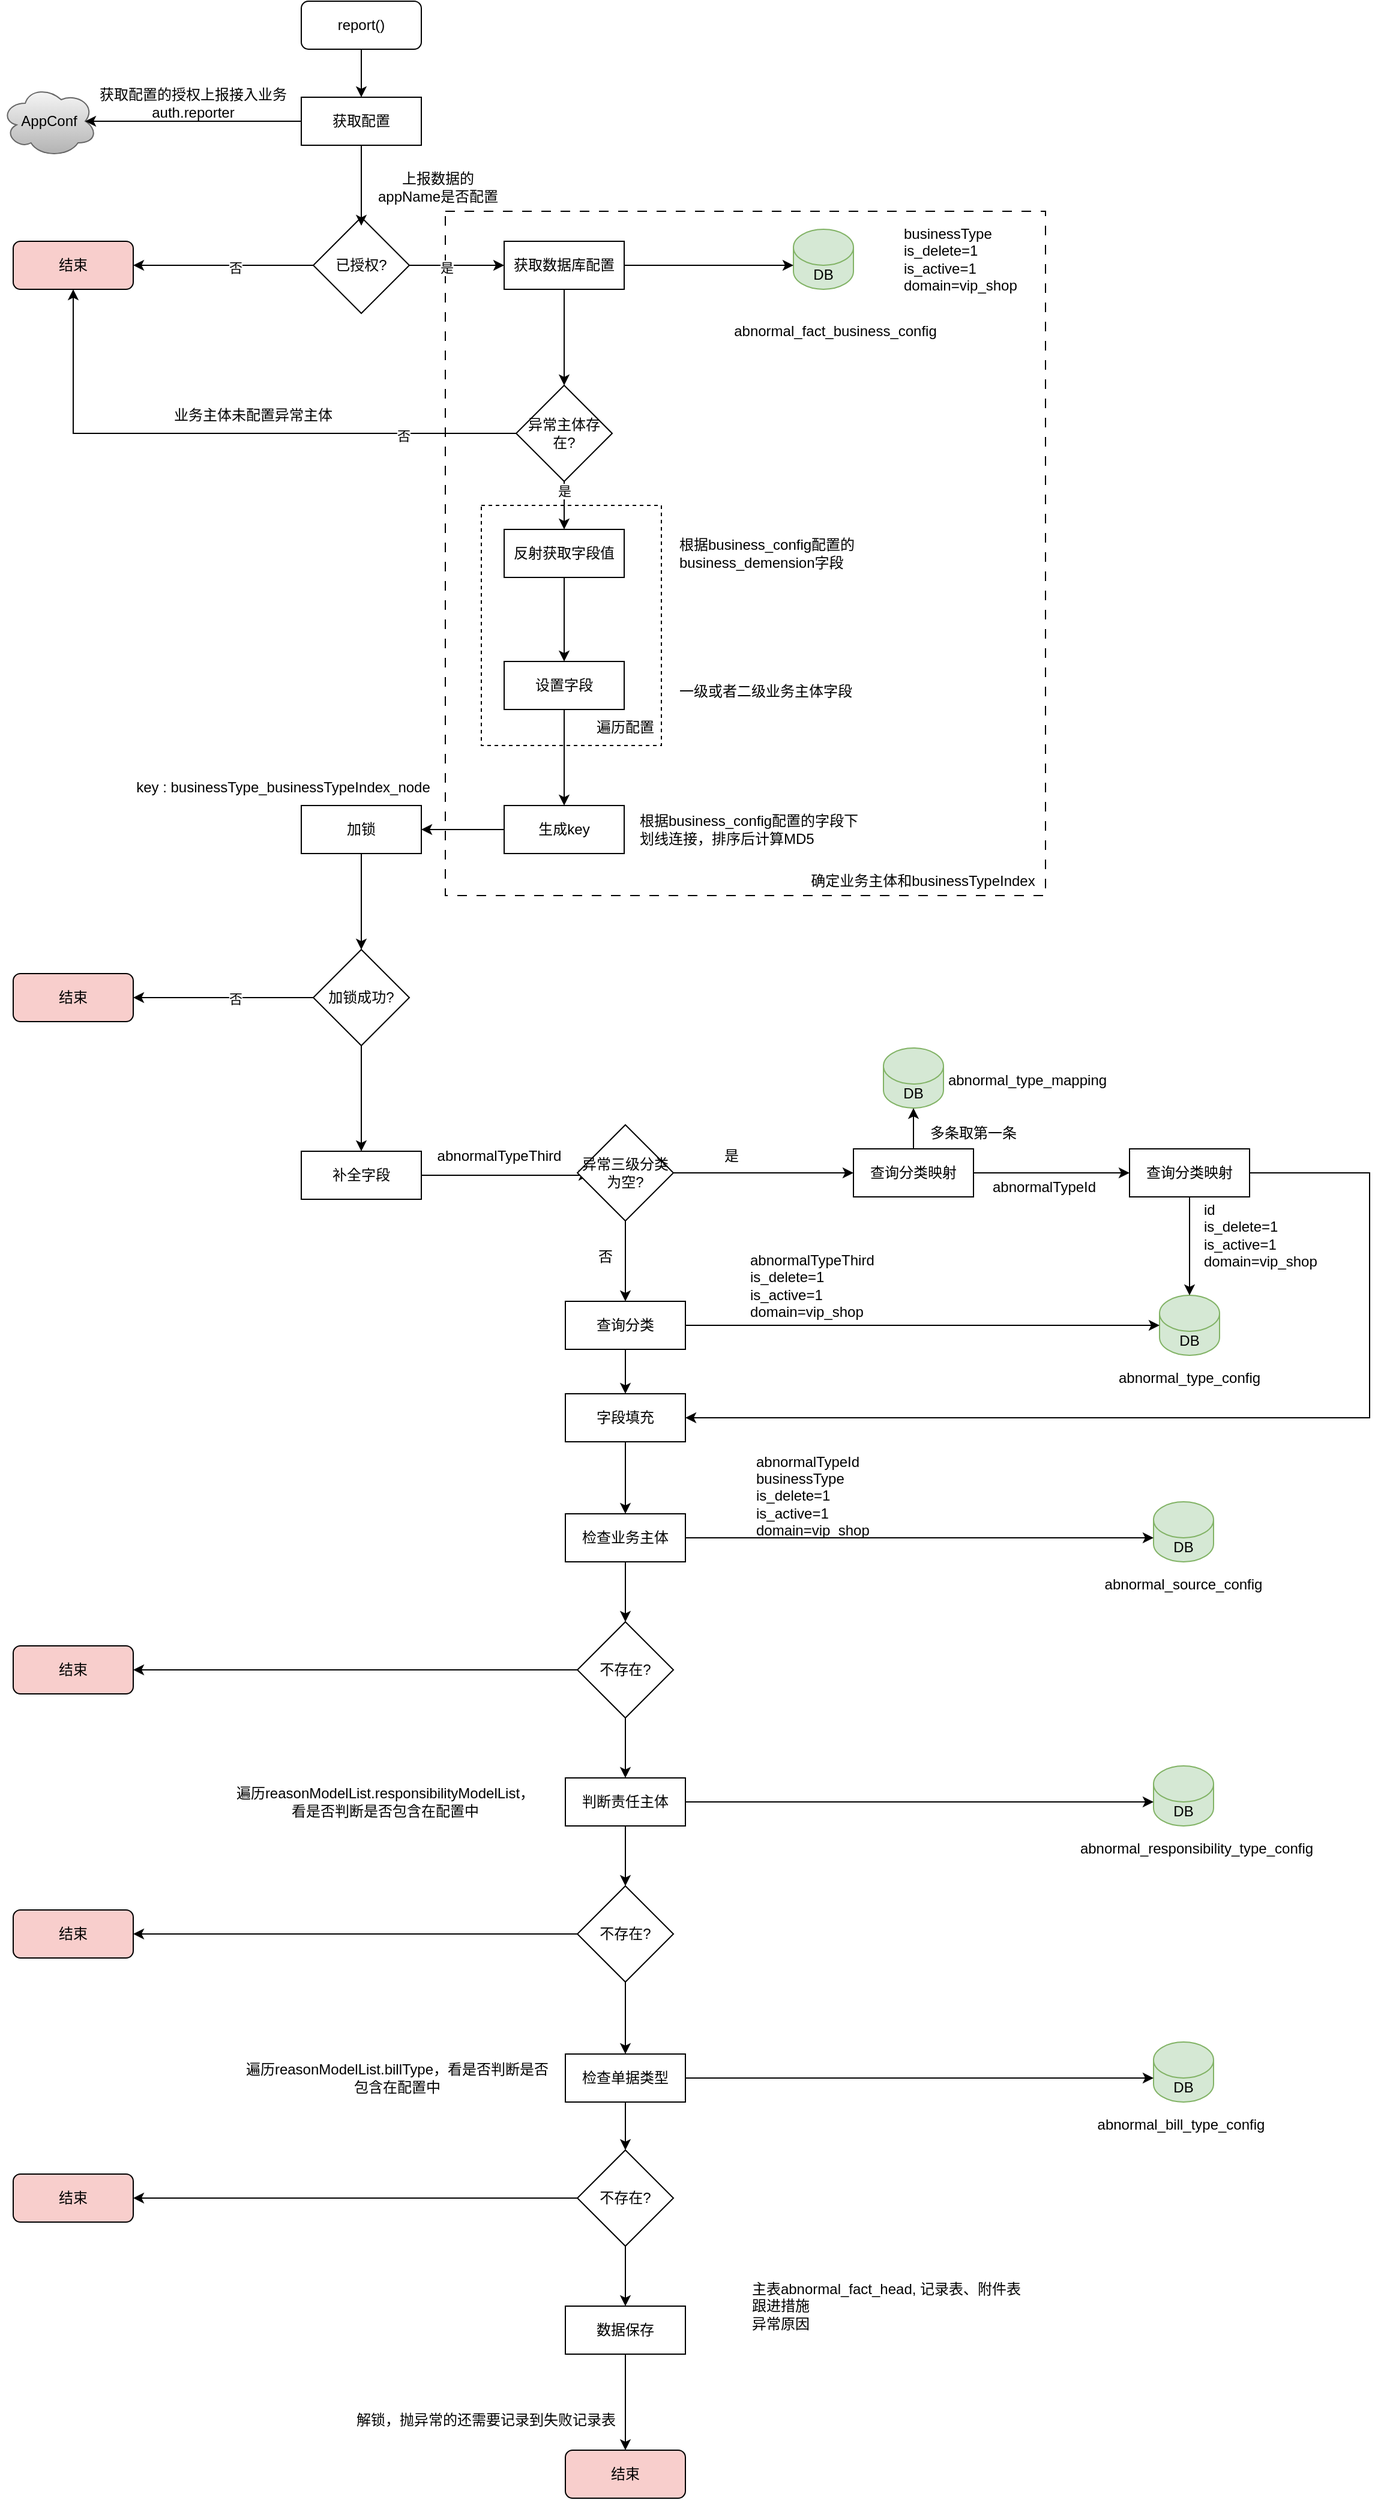 <mxfile version="21.8.2" type="github">
  <diagram name="异常事实上报" id="B6gmEchGRJMIhfXZSLcU">
    <mxGraphModel dx="1687" dy="899" grid="1" gridSize="10" guides="1" tooltips="1" connect="1" arrows="1" fold="1" page="1" pageScale="1" pageWidth="827" pageHeight="1169" math="0" shadow="0">
      <root>
        <mxCell id="0" />
        <mxCell id="1" parent="0" />
        <mxCell id="ErvDAmxz8G0fmMARgM-w-44" value="" style="rounded=0;whiteSpace=wrap;html=1;dashed=1;dashPattern=8 8;fillColor=none;" vertex="1" parent="1">
          <mxGeometry x="420" y="265" width="500" height="570" as="geometry" />
        </mxCell>
        <mxCell id="ErvDAmxz8G0fmMARgM-w-42" value="" style="rounded=0;whiteSpace=wrap;html=1;fillColor=none;dashed=1;" vertex="1" parent="1">
          <mxGeometry x="450" y="510" width="150" height="200" as="geometry" />
        </mxCell>
        <mxCell id="ErvDAmxz8G0fmMARgM-w-1" value="AppConf" style="ellipse;shape=cloud;whiteSpace=wrap;html=1;fillColor=#f5f5f5;gradientColor=#b3b3b3;strokeColor=#666666;" vertex="1" parent="1">
          <mxGeometry x="50" y="160" width="80" height="60" as="geometry" />
        </mxCell>
        <mxCell id="ErvDAmxz8G0fmMARgM-w-6" style="edgeStyle=orthogonalEdgeStyle;rounded=0;orthogonalLoop=1;jettySize=auto;html=1;" edge="1" parent="1" source="ErvDAmxz8G0fmMARgM-w-2" target="ErvDAmxz8G0fmMARgM-w-3">
          <mxGeometry relative="1" as="geometry" />
        </mxCell>
        <mxCell id="ErvDAmxz8G0fmMARgM-w-2" value="report()" style="rounded=1;whiteSpace=wrap;html=1;" vertex="1" parent="1">
          <mxGeometry x="300" y="90" width="100" height="40" as="geometry" />
        </mxCell>
        <mxCell id="ErvDAmxz8G0fmMARgM-w-3" value="获取配置" style="rounded=0;whiteSpace=wrap;html=1;" vertex="1" parent="1">
          <mxGeometry x="300" y="170" width="100" height="40" as="geometry" />
        </mxCell>
        <mxCell id="ErvDAmxz8G0fmMARgM-w-4" style="edgeStyle=orthogonalEdgeStyle;rounded=0;orthogonalLoop=1;jettySize=auto;html=1;entryX=0.875;entryY=0.5;entryDx=0;entryDy=0;entryPerimeter=0;" edge="1" parent="1" source="ErvDAmxz8G0fmMARgM-w-3" target="ErvDAmxz8G0fmMARgM-w-1">
          <mxGeometry relative="1" as="geometry" />
        </mxCell>
        <mxCell id="ErvDAmxz8G0fmMARgM-w-5" value="获取配置的授权上报接入业务&lt;br&gt;auth.reporter" style="text;html=1;strokeColor=none;fillColor=none;align=center;verticalAlign=middle;whiteSpace=wrap;rounded=0;" vertex="1" parent="1">
          <mxGeometry x="130" y="160" width="160" height="30" as="geometry" />
        </mxCell>
        <mxCell id="ErvDAmxz8G0fmMARgM-w-11" style="edgeStyle=orthogonalEdgeStyle;rounded=0;orthogonalLoop=1;jettySize=auto;html=1;entryX=1;entryY=0.5;entryDx=0;entryDy=0;" edge="1" parent="1" source="ErvDAmxz8G0fmMARgM-w-7" target="ErvDAmxz8G0fmMARgM-w-10">
          <mxGeometry relative="1" as="geometry" />
        </mxCell>
        <mxCell id="ErvDAmxz8G0fmMARgM-w-12" value="否" style="edgeLabel;html=1;align=center;verticalAlign=middle;resizable=0;points=[];" vertex="1" connectable="0" parent="ErvDAmxz8G0fmMARgM-w-11">
          <mxGeometry x="-0.133" y="2" relative="1" as="geometry">
            <mxPoint as="offset" />
          </mxGeometry>
        </mxCell>
        <mxCell id="ErvDAmxz8G0fmMARgM-w-39" style="edgeStyle=orthogonalEdgeStyle;rounded=0;orthogonalLoop=1;jettySize=auto;html=1;" edge="1" parent="1" source="ErvDAmxz8G0fmMARgM-w-7" target="ErvDAmxz8G0fmMARgM-w-13">
          <mxGeometry relative="1" as="geometry" />
        </mxCell>
        <mxCell id="ErvDAmxz8G0fmMARgM-w-40" value="是" style="edgeLabel;html=1;align=center;verticalAlign=middle;resizable=0;points=[];" vertex="1" connectable="0" parent="ErvDAmxz8G0fmMARgM-w-39">
          <mxGeometry x="-0.215" y="-2" relative="1" as="geometry">
            <mxPoint as="offset" />
          </mxGeometry>
        </mxCell>
        <mxCell id="ErvDAmxz8G0fmMARgM-w-7" value="已授权?" style="rhombus;whiteSpace=wrap;html=1;" vertex="1" parent="1">
          <mxGeometry x="310" y="270" width="80" height="80" as="geometry" />
        </mxCell>
        <mxCell id="ErvDAmxz8G0fmMARgM-w-8" style="edgeStyle=orthogonalEdgeStyle;rounded=0;orthogonalLoop=1;jettySize=auto;html=1;entryX=0.5;entryY=0.088;entryDx=0;entryDy=0;entryPerimeter=0;" edge="1" parent="1" source="ErvDAmxz8G0fmMARgM-w-3" target="ErvDAmxz8G0fmMARgM-w-7">
          <mxGeometry relative="1" as="geometry" />
        </mxCell>
        <mxCell id="ErvDAmxz8G0fmMARgM-w-9" value="上报数据的appName是否配置" style="text;html=1;strokeColor=none;fillColor=none;align=center;verticalAlign=middle;whiteSpace=wrap;rounded=0;" vertex="1" parent="1">
          <mxGeometry x="359" y="230" width="110" height="30" as="geometry" />
        </mxCell>
        <mxCell id="ErvDAmxz8G0fmMARgM-w-10" value="结束" style="rounded=1;whiteSpace=wrap;html=1;fillColor=#f8cecc;strokeColor=#000000;" vertex="1" parent="1">
          <mxGeometry x="60" y="290" width="100" height="40" as="geometry" />
        </mxCell>
        <mxCell id="ErvDAmxz8G0fmMARgM-w-21" style="edgeStyle=orthogonalEdgeStyle;rounded=0;orthogonalLoop=1;jettySize=auto;html=1;entryX=0.5;entryY=0;entryDx=0;entryDy=0;exitX=0.5;exitY=1;exitDx=0;exitDy=0;" edge="1" parent="1" source="ErvDAmxz8G0fmMARgM-w-13" target="ErvDAmxz8G0fmMARgM-w-20">
          <mxGeometry relative="1" as="geometry" />
        </mxCell>
        <mxCell id="ErvDAmxz8G0fmMARgM-w-13" value="获取数据库配置" style="rounded=0;whiteSpace=wrap;html=1;" vertex="1" parent="1">
          <mxGeometry x="469" y="290" width="100" height="40" as="geometry" />
        </mxCell>
        <mxCell id="ErvDAmxz8G0fmMARgM-w-16" value="DB" style="shape=cylinder3;whiteSpace=wrap;html=1;boundedLbl=1;backgroundOutline=1;size=15;fillColor=#d5e8d4;strokeColor=#82b366;" vertex="1" parent="1">
          <mxGeometry x="710" y="280" width="50" height="50" as="geometry" />
        </mxCell>
        <mxCell id="ErvDAmxz8G0fmMARgM-w-17" style="edgeStyle=orthogonalEdgeStyle;rounded=0;orthogonalLoop=1;jettySize=auto;html=1;entryX=0;entryY=0;entryDx=0;entryDy=30;entryPerimeter=0;" edge="1" parent="1" source="ErvDAmxz8G0fmMARgM-w-13" target="ErvDAmxz8G0fmMARgM-w-16">
          <mxGeometry relative="1" as="geometry" />
        </mxCell>
        <mxCell id="ErvDAmxz8G0fmMARgM-w-19" value="businessType&lt;br&gt;is_delete=1&lt;br&gt;is_active=1&lt;br&gt;domain=vip_shop" style="text;html=1;strokeColor=none;fillColor=none;align=left;verticalAlign=middle;whiteSpace=wrap;rounded=0;" vertex="1" parent="1">
          <mxGeometry x="800" y="275" width="96" height="60" as="geometry" />
        </mxCell>
        <mxCell id="ErvDAmxz8G0fmMARgM-w-23" style="edgeStyle=orthogonalEdgeStyle;rounded=0;orthogonalLoop=1;jettySize=auto;html=1;entryX=0.5;entryY=1;entryDx=0;entryDy=0;" edge="1" parent="1" source="ErvDAmxz8G0fmMARgM-w-20" target="ErvDAmxz8G0fmMARgM-w-10">
          <mxGeometry relative="1" as="geometry">
            <mxPoint x="160" y="450" as="targetPoint" />
          </mxGeometry>
        </mxCell>
        <mxCell id="ErvDAmxz8G0fmMARgM-w-54" value="否" style="edgeLabel;html=1;align=center;verticalAlign=middle;resizable=0;points=[];" vertex="1" connectable="0" parent="ErvDAmxz8G0fmMARgM-w-23">
          <mxGeometry x="-0.616" y="2" relative="1" as="geometry">
            <mxPoint as="offset" />
          </mxGeometry>
        </mxCell>
        <mxCell id="ErvDAmxz8G0fmMARgM-w-27" style="edgeStyle=orthogonalEdgeStyle;rounded=0;orthogonalLoop=1;jettySize=auto;html=1;entryX=0.5;entryY=0;entryDx=0;entryDy=0;exitX=0.5;exitY=1;exitDx=0;exitDy=0;" edge="1" parent="1" source="ErvDAmxz8G0fmMARgM-w-20" target="ErvDAmxz8G0fmMARgM-w-26">
          <mxGeometry relative="1" as="geometry" />
        </mxCell>
        <mxCell id="ErvDAmxz8G0fmMARgM-w-53" value="是" style="edgeLabel;html=1;align=center;verticalAlign=middle;resizable=0;points=[];" vertex="1" connectable="0" parent="ErvDAmxz8G0fmMARgM-w-27">
          <mxGeometry x="-0.6" relative="1" as="geometry">
            <mxPoint as="offset" />
          </mxGeometry>
        </mxCell>
        <mxCell id="ErvDAmxz8G0fmMARgM-w-20" value="异常主体存在?" style="rhombus;whiteSpace=wrap;html=1;" vertex="1" parent="1">
          <mxGeometry x="479" y="410" width="80" height="80" as="geometry" />
        </mxCell>
        <mxCell id="ErvDAmxz8G0fmMARgM-w-24" value="业务主体未配置异常主体" style="text;html=1;strokeColor=none;fillColor=none;align=center;verticalAlign=middle;whiteSpace=wrap;rounded=0;" vertex="1" parent="1">
          <mxGeometry x="190" y="420" width="140" height="30" as="geometry" />
        </mxCell>
        <mxCell id="ErvDAmxz8G0fmMARgM-w-25" value="abnormal_type_config" style="text;html=1;strokeColor=none;fillColor=none;align=center;verticalAlign=middle;whiteSpace=wrap;rounded=0;" vertex="1" parent="1">
          <mxGeometry x="980" y="1228" width="120" height="18" as="geometry" />
        </mxCell>
        <mxCell id="ErvDAmxz8G0fmMARgM-w-29" style="edgeStyle=orthogonalEdgeStyle;rounded=0;orthogonalLoop=1;jettySize=auto;html=1;entryX=0.5;entryY=0;entryDx=0;entryDy=0;exitX=0.5;exitY=1;exitDx=0;exitDy=0;" edge="1" parent="1" source="ErvDAmxz8G0fmMARgM-w-26" target="ErvDAmxz8G0fmMARgM-w-28">
          <mxGeometry relative="1" as="geometry" />
        </mxCell>
        <mxCell id="ErvDAmxz8G0fmMARgM-w-26" value="反射获取字段值" style="rounded=0;whiteSpace=wrap;html=1;" vertex="1" parent="1">
          <mxGeometry x="469" y="530" width="100" height="40" as="geometry" />
        </mxCell>
        <mxCell id="ErvDAmxz8G0fmMARgM-w-34" style="edgeStyle=orthogonalEdgeStyle;rounded=0;orthogonalLoop=1;jettySize=auto;html=1;" edge="1" parent="1" source="ErvDAmxz8G0fmMARgM-w-28" target="ErvDAmxz8G0fmMARgM-w-33">
          <mxGeometry relative="1" as="geometry" />
        </mxCell>
        <mxCell id="ErvDAmxz8G0fmMARgM-w-28" value="设置字段" style="rounded=0;whiteSpace=wrap;html=1;" vertex="1" parent="1">
          <mxGeometry x="469" y="640" width="100" height="40" as="geometry" />
        </mxCell>
        <mxCell id="ErvDAmxz8G0fmMARgM-w-31" value="根据business_config配置的&lt;br&gt;business_demension字段" style="text;html=1;strokeColor=none;fillColor=none;align=left;verticalAlign=middle;whiteSpace=wrap;rounded=0;" vertex="1" parent="1">
          <mxGeometry x="613" y="535" width="160" height="30" as="geometry" />
        </mxCell>
        <mxCell id="ErvDAmxz8G0fmMARgM-w-47" style="edgeStyle=orthogonalEdgeStyle;rounded=0;orthogonalLoop=1;jettySize=auto;html=1;" edge="1" parent="1" source="ErvDAmxz8G0fmMARgM-w-33" target="ErvDAmxz8G0fmMARgM-w-46">
          <mxGeometry relative="1" as="geometry" />
        </mxCell>
        <mxCell id="ErvDAmxz8G0fmMARgM-w-33" value="生成key" style="rounded=0;whiteSpace=wrap;html=1;" vertex="1" parent="1">
          <mxGeometry x="469" y="760" width="100" height="40" as="geometry" />
        </mxCell>
        <mxCell id="ErvDAmxz8G0fmMARgM-w-35" value="根据business_config配置的字段下划线连接，排序后计算MD5" style="text;html=1;strokeColor=none;fillColor=none;align=left;verticalAlign=middle;whiteSpace=wrap;rounded=0;" vertex="1" parent="1">
          <mxGeometry x="580" y="765" width="196" height="30" as="geometry" />
        </mxCell>
        <mxCell id="ErvDAmxz8G0fmMARgM-w-36" value="一级或者二级业务主体字段" style="text;html=1;strokeColor=none;fillColor=none;align=left;verticalAlign=middle;whiteSpace=wrap;rounded=0;" vertex="1" parent="1">
          <mxGeometry x="613" y="650" width="146" height="30" as="geometry" />
        </mxCell>
        <mxCell id="ErvDAmxz8G0fmMARgM-w-43" value="遍历配置" style="text;html=1;strokeColor=none;fillColor=none;align=center;verticalAlign=middle;whiteSpace=wrap;rounded=0;" vertex="1" parent="1">
          <mxGeometry x="540" y="680" width="60" height="30" as="geometry" />
        </mxCell>
        <mxCell id="ErvDAmxz8G0fmMARgM-w-50" style="edgeStyle=orthogonalEdgeStyle;rounded=0;orthogonalLoop=1;jettySize=auto;html=1;entryX=0.5;entryY=0;entryDx=0;entryDy=0;" edge="1" parent="1" source="ErvDAmxz8G0fmMARgM-w-46" target="ErvDAmxz8G0fmMARgM-w-49">
          <mxGeometry relative="1" as="geometry" />
        </mxCell>
        <mxCell id="ErvDAmxz8G0fmMARgM-w-46" value="加锁" style="rounded=0;whiteSpace=wrap;html=1;" vertex="1" parent="1">
          <mxGeometry x="300" y="760" width="100" height="40" as="geometry" />
        </mxCell>
        <mxCell id="ErvDAmxz8G0fmMARgM-w-48" value="key : businessType_businessTypeIndex_node" style="text;html=1;strokeColor=none;fillColor=none;align=center;verticalAlign=middle;whiteSpace=wrap;rounded=0;" vertex="1" parent="1">
          <mxGeometry x="160" y="730" width="250" height="30" as="geometry" />
        </mxCell>
        <mxCell id="ErvDAmxz8G0fmMARgM-w-52" style="edgeStyle=orthogonalEdgeStyle;rounded=0;orthogonalLoop=1;jettySize=auto;html=1;" edge="1" parent="1" source="ErvDAmxz8G0fmMARgM-w-49" target="ErvDAmxz8G0fmMARgM-w-51">
          <mxGeometry relative="1" as="geometry" />
        </mxCell>
        <mxCell id="ErvDAmxz8G0fmMARgM-w-55" value="否" style="edgeLabel;html=1;align=center;verticalAlign=middle;resizable=0;points=[];" vertex="1" connectable="0" parent="ErvDAmxz8G0fmMARgM-w-52">
          <mxGeometry x="-0.133" y="1" relative="1" as="geometry">
            <mxPoint as="offset" />
          </mxGeometry>
        </mxCell>
        <mxCell id="ErvDAmxz8G0fmMARgM-w-57" style="edgeStyle=orthogonalEdgeStyle;rounded=0;orthogonalLoop=1;jettySize=auto;html=1;entryX=0.5;entryY=0;entryDx=0;entryDy=0;" edge="1" parent="1" source="ErvDAmxz8G0fmMARgM-w-49" target="ErvDAmxz8G0fmMARgM-w-56">
          <mxGeometry relative="1" as="geometry" />
        </mxCell>
        <mxCell id="ErvDAmxz8G0fmMARgM-w-49" value="加锁成功?" style="rhombus;whiteSpace=wrap;html=1;" vertex="1" parent="1">
          <mxGeometry x="310" y="880" width="80" height="80" as="geometry" />
        </mxCell>
        <mxCell id="ErvDAmxz8G0fmMARgM-w-51" value="结束" style="rounded=1;whiteSpace=wrap;html=1;fillColor=#f8cecc;strokeColor=#000000;" vertex="1" parent="1">
          <mxGeometry x="60" y="900" width="100" height="40" as="geometry" />
        </mxCell>
        <mxCell id="ErvDAmxz8G0fmMARgM-w-61" style="edgeStyle=orthogonalEdgeStyle;rounded=0;orthogonalLoop=1;jettySize=auto;html=1;entryX=0.125;entryY=0.525;entryDx=0;entryDy=0;entryPerimeter=0;" edge="1" parent="1" source="ErvDAmxz8G0fmMARgM-w-56" target="ErvDAmxz8G0fmMARgM-w-62">
          <mxGeometry relative="1" as="geometry">
            <mxPoint x="510" y="1068" as="targetPoint" />
          </mxGeometry>
        </mxCell>
        <mxCell id="ErvDAmxz8G0fmMARgM-w-56" value="补全字段" style="rounded=0;whiteSpace=wrap;html=1;" vertex="1" parent="1">
          <mxGeometry x="300" y="1048" width="100" height="40" as="geometry" />
        </mxCell>
        <mxCell id="ErvDAmxz8G0fmMARgM-w-58" value="确定业务主体和businessTypeIndex" style="text;html=1;strokeColor=none;fillColor=none;align=center;verticalAlign=middle;whiteSpace=wrap;rounded=0;" vertex="1" parent="1">
          <mxGeometry x="723" y="815" width="190" height="15" as="geometry" />
        </mxCell>
        <mxCell id="ErvDAmxz8G0fmMARgM-w-87" style="edgeStyle=orthogonalEdgeStyle;rounded=0;orthogonalLoop=1;jettySize=auto;html=1;entryX=0.5;entryY=0;entryDx=0;entryDy=0;" edge="1" parent="1" source="ErvDAmxz8G0fmMARgM-w-62" target="ErvDAmxz8G0fmMARgM-w-63">
          <mxGeometry relative="1" as="geometry" />
        </mxCell>
        <mxCell id="ErvDAmxz8G0fmMARgM-w-94" style="edgeStyle=orthogonalEdgeStyle;rounded=0;orthogonalLoop=1;jettySize=auto;html=1;entryX=0;entryY=0.5;entryDx=0;entryDy=0;" edge="1" parent="1" source="ErvDAmxz8G0fmMARgM-w-62" target="ErvDAmxz8G0fmMARgM-w-64">
          <mxGeometry relative="1" as="geometry" />
        </mxCell>
        <mxCell id="ErvDAmxz8G0fmMARgM-w-62" value="异常三级分类为空?" style="rhombus;whiteSpace=wrap;html=1;" vertex="1" parent="1">
          <mxGeometry x="530" y="1026" width="80" height="80" as="geometry" />
        </mxCell>
        <mxCell id="ErvDAmxz8G0fmMARgM-w-100" style="edgeStyle=orthogonalEdgeStyle;rounded=0;orthogonalLoop=1;jettySize=auto;html=1;entryX=0.5;entryY=0;entryDx=0;entryDy=0;" edge="1" parent="1" source="ErvDAmxz8G0fmMARgM-w-63" target="ErvDAmxz8G0fmMARgM-w-99">
          <mxGeometry relative="1" as="geometry" />
        </mxCell>
        <mxCell id="ErvDAmxz8G0fmMARgM-w-63" value="查询分类" style="rounded=0;whiteSpace=wrap;html=1;" vertex="1" parent="1">
          <mxGeometry x="520" y="1173" width="100" height="40" as="geometry" />
        </mxCell>
        <mxCell id="ErvDAmxz8G0fmMARgM-w-84" style="edgeStyle=orthogonalEdgeStyle;rounded=0;orthogonalLoop=1;jettySize=auto;html=1;entryX=0;entryY=0.5;entryDx=0;entryDy=0;" edge="1" parent="1" source="ErvDAmxz8G0fmMARgM-w-64" target="ErvDAmxz8G0fmMARgM-w-82">
          <mxGeometry relative="1" as="geometry" />
        </mxCell>
        <mxCell id="ErvDAmxz8G0fmMARgM-w-64" value="查询分类映射" style="rounded=0;whiteSpace=wrap;html=1;" vertex="1" parent="1">
          <mxGeometry x="760" y="1046" width="100" height="40" as="geometry" />
        </mxCell>
        <mxCell id="ErvDAmxz8G0fmMARgM-w-67" value="abnormalTypeThird" style="text;html=1;strokeColor=none;fillColor=none;align=center;verticalAlign=middle;whiteSpace=wrap;rounded=0;" vertex="1" parent="1">
          <mxGeometry x="400" y="1046" width="130" height="12" as="geometry" />
        </mxCell>
        <mxCell id="ErvDAmxz8G0fmMARgM-w-68" value="DB" style="shape=cylinder3;whiteSpace=wrap;html=1;boundedLbl=1;backgroundOutline=1;size=15;fillColor=#d5e8d4;strokeColor=#82b366;" vertex="1" parent="1">
          <mxGeometry x="1015" y="1168" width="50" height="50" as="geometry" />
        </mxCell>
        <mxCell id="ErvDAmxz8G0fmMARgM-w-71" value="abnormalTypeThird&lt;br&gt;is_delete=1&lt;br&gt;is_active=1&lt;br&gt;domain=vip_shop" style="text;html=1;strokeColor=none;fillColor=none;align=left;verticalAlign=middle;whiteSpace=wrap;rounded=0;" vertex="1" parent="1">
          <mxGeometry x="672" y="1130" width="96" height="60" as="geometry" />
        </mxCell>
        <mxCell id="ErvDAmxz8G0fmMARgM-w-72" value="abnormal_fact_business_config" style="text;html=1;strokeColor=none;fillColor=none;align=center;verticalAlign=middle;whiteSpace=wrap;rounded=0;" vertex="1" parent="1">
          <mxGeometry x="655" y="350" width="180" height="30" as="geometry" />
        </mxCell>
        <mxCell id="ErvDAmxz8G0fmMARgM-w-78" value="DB" style="shape=cylinder3;whiteSpace=wrap;html=1;boundedLbl=1;backgroundOutline=1;size=15;fillColor=#d5e8d4;strokeColor=#82b366;" vertex="1" parent="1">
          <mxGeometry x="785" y="962" width="50" height="50" as="geometry" />
        </mxCell>
        <mxCell id="ErvDAmxz8G0fmMARgM-w-79" style="edgeStyle=orthogonalEdgeStyle;rounded=0;orthogonalLoop=1;jettySize=auto;html=1;entryX=0.5;entryY=1;entryDx=0;entryDy=0;entryPerimeter=0;" edge="1" parent="1" source="ErvDAmxz8G0fmMARgM-w-64" target="ErvDAmxz8G0fmMARgM-w-78">
          <mxGeometry relative="1" as="geometry">
            <mxPoint x="810" y="1008" as="targetPoint" />
          </mxGeometry>
        </mxCell>
        <mxCell id="ErvDAmxz8G0fmMARgM-w-80" value="abnormal_type_mapping" style="text;html=1;strokeColor=none;fillColor=none;align=center;verticalAlign=middle;whiteSpace=wrap;rounded=0;" vertex="1" parent="1">
          <mxGeometry x="840" y="978" width="130" height="22" as="geometry" />
        </mxCell>
        <mxCell id="ErvDAmxz8G0fmMARgM-w-81" value="多条取第一条" style="text;html=1;strokeColor=none;fillColor=none;align=center;verticalAlign=middle;whiteSpace=wrap;rounded=0;" vertex="1" parent="1">
          <mxGeometry x="820" y="1023" width="80" height="20" as="geometry" />
        </mxCell>
        <mxCell id="ErvDAmxz8G0fmMARgM-w-88" style="edgeStyle=orthogonalEdgeStyle;rounded=0;orthogonalLoop=1;jettySize=auto;html=1;" edge="1" parent="1" source="ErvDAmxz8G0fmMARgM-w-82" target="ErvDAmxz8G0fmMARgM-w-68">
          <mxGeometry relative="1" as="geometry" />
        </mxCell>
        <mxCell id="ErvDAmxz8G0fmMARgM-w-101" style="edgeStyle=orthogonalEdgeStyle;rounded=0;orthogonalLoop=1;jettySize=auto;html=1;entryX=1;entryY=0.5;entryDx=0;entryDy=0;exitX=1;exitY=0.5;exitDx=0;exitDy=0;" edge="1" parent="1" source="ErvDAmxz8G0fmMARgM-w-82" target="ErvDAmxz8G0fmMARgM-w-99">
          <mxGeometry relative="1" as="geometry">
            <Array as="points">
              <mxPoint x="1190" y="1066" />
              <mxPoint x="1190" y="1270" />
            </Array>
          </mxGeometry>
        </mxCell>
        <mxCell id="ErvDAmxz8G0fmMARgM-w-82" value="查询分类映射" style="rounded=0;whiteSpace=wrap;html=1;" vertex="1" parent="1">
          <mxGeometry x="990" y="1046" width="100" height="40" as="geometry" />
        </mxCell>
        <mxCell id="ErvDAmxz8G0fmMARgM-w-85" value="id&lt;br&gt;is_delete=1&lt;br&gt;is_active=1&lt;br&gt;domain=vip_shop" style="text;html=1;strokeColor=none;fillColor=none;align=left;verticalAlign=middle;whiteSpace=wrap;rounded=0;" vertex="1" parent="1">
          <mxGeometry x="1050" y="1088" width="96" height="60" as="geometry" />
        </mxCell>
        <mxCell id="ErvDAmxz8G0fmMARgM-w-89" style="edgeStyle=orthogonalEdgeStyle;rounded=0;orthogonalLoop=1;jettySize=auto;html=1;entryX=0;entryY=0.5;entryDx=0;entryDy=0;entryPerimeter=0;" edge="1" parent="1" source="ErvDAmxz8G0fmMARgM-w-63" target="ErvDAmxz8G0fmMARgM-w-68">
          <mxGeometry relative="1" as="geometry" />
        </mxCell>
        <mxCell id="ErvDAmxz8G0fmMARgM-w-91" value="abnormalTypeId" style="text;html=1;strokeColor=none;fillColor=none;align=left;verticalAlign=middle;whiteSpace=wrap;rounded=0;" vertex="1" parent="1">
          <mxGeometry x="874" y="1068" width="96" height="20" as="geometry" />
        </mxCell>
        <mxCell id="ErvDAmxz8G0fmMARgM-w-95" value="是" style="text;html=1;strokeColor=none;fillColor=none;align=center;verticalAlign=middle;whiteSpace=wrap;rounded=0;" vertex="1" parent="1">
          <mxGeometry x="645" y="1046" width="27" height="12" as="geometry" />
        </mxCell>
        <mxCell id="ErvDAmxz8G0fmMARgM-w-96" value="否" style="text;html=1;strokeColor=none;fillColor=none;align=center;verticalAlign=middle;whiteSpace=wrap;rounded=0;" vertex="1" parent="1">
          <mxGeometry x="540" y="1130" width="27" height="12" as="geometry" />
        </mxCell>
        <mxCell id="ErvDAmxz8G0fmMARgM-w-103" style="edgeStyle=orthogonalEdgeStyle;rounded=0;orthogonalLoop=1;jettySize=auto;html=1;entryX=0.5;entryY=0;entryDx=0;entryDy=0;" edge="1" parent="1" source="ErvDAmxz8G0fmMARgM-w-99" target="ErvDAmxz8G0fmMARgM-w-102">
          <mxGeometry relative="1" as="geometry" />
        </mxCell>
        <mxCell id="ErvDAmxz8G0fmMARgM-w-99" value="字段填充" style="rounded=0;whiteSpace=wrap;html=1;" vertex="1" parent="1">
          <mxGeometry x="520" y="1250" width="100" height="40" as="geometry" />
        </mxCell>
        <mxCell id="ErvDAmxz8G0fmMARgM-w-109" style="edgeStyle=orthogonalEdgeStyle;rounded=0;orthogonalLoop=1;jettySize=auto;html=1;entryX=0.5;entryY=0;entryDx=0;entryDy=0;" edge="1" parent="1" source="ErvDAmxz8G0fmMARgM-w-102" target="ErvDAmxz8G0fmMARgM-w-108">
          <mxGeometry relative="1" as="geometry" />
        </mxCell>
        <mxCell id="ErvDAmxz8G0fmMARgM-w-102" value="检查业务主体" style="rounded=0;whiteSpace=wrap;html=1;" vertex="1" parent="1">
          <mxGeometry x="520" y="1350" width="100" height="40" as="geometry" />
        </mxCell>
        <mxCell id="ErvDAmxz8G0fmMARgM-w-104" value="DB" style="shape=cylinder3;whiteSpace=wrap;html=1;boundedLbl=1;backgroundOutline=1;size=15;fillColor=#d5e8d4;strokeColor=#82b366;" vertex="1" parent="1">
          <mxGeometry x="1010" y="1340" width="50" height="50" as="geometry" />
        </mxCell>
        <mxCell id="ErvDAmxz8G0fmMARgM-w-105" style="edgeStyle=orthogonalEdgeStyle;rounded=0;orthogonalLoop=1;jettySize=auto;html=1;entryX=0;entryY=0;entryDx=0;entryDy=30;entryPerimeter=0;" edge="1" parent="1" source="ErvDAmxz8G0fmMARgM-w-102" target="ErvDAmxz8G0fmMARgM-w-104">
          <mxGeometry relative="1" as="geometry" />
        </mxCell>
        <mxCell id="ErvDAmxz8G0fmMARgM-w-106" value="abnormal_source_config" style="text;html=1;strokeColor=none;fillColor=none;align=center;verticalAlign=middle;whiteSpace=wrap;rounded=0;" vertex="1" parent="1">
          <mxGeometry x="975" y="1400" width="120" height="18" as="geometry" />
        </mxCell>
        <mxCell id="ErvDAmxz8G0fmMARgM-w-107" value="abnormalTypeId&lt;br&gt;businessType&lt;br&gt;is_delete=1&lt;br&gt;is_active=1&lt;br&gt;domain=vip_shop" style="text;html=1;strokeColor=none;fillColor=none;align=left;verticalAlign=middle;whiteSpace=wrap;rounded=0;" vertex="1" parent="1">
          <mxGeometry x="677" y="1300" width="96" height="70" as="geometry" />
        </mxCell>
        <mxCell id="ErvDAmxz8G0fmMARgM-w-111" style="edgeStyle=orthogonalEdgeStyle;rounded=0;orthogonalLoop=1;jettySize=auto;html=1;entryX=1;entryY=0.5;entryDx=0;entryDy=0;" edge="1" parent="1" source="ErvDAmxz8G0fmMARgM-w-108" target="ErvDAmxz8G0fmMARgM-w-110">
          <mxGeometry relative="1" as="geometry" />
        </mxCell>
        <mxCell id="ErvDAmxz8G0fmMARgM-w-113" style="edgeStyle=orthogonalEdgeStyle;rounded=0;orthogonalLoop=1;jettySize=auto;html=1;" edge="1" parent="1" source="ErvDAmxz8G0fmMARgM-w-108" target="ErvDAmxz8G0fmMARgM-w-112">
          <mxGeometry relative="1" as="geometry" />
        </mxCell>
        <mxCell id="ErvDAmxz8G0fmMARgM-w-108" value="不存在?" style="rhombus;whiteSpace=wrap;html=1;" vertex="1" parent="1">
          <mxGeometry x="530" y="1440" width="80" height="80" as="geometry" />
        </mxCell>
        <mxCell id="ErvDAmxz8G0fmMARgM-w-110" value="结束" style="rounded=1;whiteSpace=wrap;html=1;fillColor=#f8cecc;strokeColor=#000000;" vertex="1" parent="1">
          <mxGeometry x="60" y="1460" width="100" height="40" as="geometry" />
        </mxCell>
        <mxCell id="ErvDAmxz8G0fmMARgM-w-119" style="edgeStyle=orthogonalEdgeStyle;rounded=0;orthogonalLoop=1;jettySize=auto;html=1;entryX=0.5;entryY=0;entryDx=0;entryDy=0;" edge="1" parent="1" source="ErvDAmxz8G0fmMARgM-w-112" target="ErvDAmxz8G0fmMARgM-w-118">
          <mxGeometry relative="1" as="geometry" />
        </mxCell>
        <mxCell id="ErvDAmxz8G0fmMARgM-w-112" value="判断责任主体" style="rounded=0;whiteSpace=wrap;html=1;" vertex="1" parent="1">
          <mxGeometry x="520" y="1570" width="100" height="40" as="geometry" />
        </mxCell>
        <mxCell id="ErvDAmxz8G0fmMARgM-w-114" value="DB" style="shape=cylinder3;whiteSpace=wrap;html=1;boundedLbl=1;backgroundOutline=1;size=15;fillColor=#d5e8d4;strokeColor=#82b366;" vertex="1" parent="1">
          <mxGeometry x="1010" y="1560" width="50" height="50" as="geometry" />
        </mxCell>
        <mxCell id="ErvDAmxz8G0fmMARgM-w-115" style="edgeStyle=orthogonalEdgeStyle;rounded=0;orthogonalLoop=1;jettySize=auto;html=1;entryX=0;entryY=0;entryDx=0;entryDy=30;entryPerimeter=0;" edge="1" parent="1" source="ErvDAmxz8G0fmMARgM-w-112" target="ErvDAmxz8G0fmMARgM-w-114">
          <mxGeometry relative="1" as="geometry" />
        </mxCell>
        <mxCell id="ErvDAmxz8G0fmMARgM-w-116" value="abnormal_responsibility_type_config" style="text;html=1;strokeColor=none;fillColor=none;align=center;verticalAlign=middle;whiteSpace=wrap;rounded=0;" vertex="1" parent="1">
          <mxGeometry x="946" y="1620" width="200" height="18" as="geometry" />
        </mxCell>
        <mxCell id="ErvDAmxz8G0fmMARgM-w-117" value="遍历reasonModelList.responsibilityModelList，看是否判断是否包含在配置中" style="text;html=1;strokeColor=none;fillColor=none;align=center;verticalAlign=middle;whiteSpace=wrap;rounded=0;" vertex="1" parent="1">
          <mxGeometry x="240" y="1575" width="260" height="30" as="geometry" />
        </mxCell>
        <mxCell id="ErvDAmxz8G0fmMARgM-w-121" style="edgeStyle=orthogonalEdgeStyle;rounded=0;orthogonalLoop=1;jettySize=auto;html=1;entryX=1;entryY=0.5;entryDx=0;entryDy=0;" edge="1" parent="1" source="ErvDAmxz8G0fmMARgM-w-118" target="ErvDAmxz8G0fmMARgM-w-120">
          <mxGeometry relative="1" as="geometry" />
        </mxCell>
        <mxCell id="ErvDAmxz8G0fmMARgM-w-123" style="edgeStyle=orthogonalEdgeStyle;rounded=0;orthogonalLoop=1;jettySize=auto;html=1;entryX=0.5;entryY=0;entryDx=0;entryDy=0;" edge="1" parent="1" source="ErvDAmxz8G0fmMARgM-w-118" target="ErvDAmxz8G0fmMARgM-w-122">
          <mxGeometry relative="1" as="geometry" />
        </mxCell>
        <mxCell id="ErvDAmxz8G0fmMARgM-w-118" value="不存在?" style="rhombus;whiteSpace=wrap;html=1;" vertex="1" parent="1">
          <mxGeometry x="530" y="1660" width="80" height="80" as="geometry" />
        </mxCell>
        <mxCell id="ErvDAmxz8G0fmMARgM-w-120" value="结束" style="rounded=1;whiteSpace=wrap;html=1;fillColor=#f8cecc;strokeColor=#000000;" vertex="1" parent="1">
          <mxGeometry x="60" y="1680" width="100" height="40" as="geometry" />
        </mxCell>
        <mxCell id="ErvDAmxz8G0fmMARgM-w-132" style="edgeStyle=orthogonalEdgeStyle;rounded=0;orthogonalLoop=1;jettySize=auto;html=1;" edge="1" parent="1" source="ErvDAmxz8G0fmMARgM-w-122" target="ErvDAmxz8G0fmMARgM-w-130">
          <mxGeometry relative="1" as="geometry" />
        </mxCell>
        <mxCell id="ErvDAmxz8G0fmMARgM-w-122" value="检查单据类型" style="rounded=0;whiteSpace=wrap;html=1;" vertex="1" parent="1">
          <mxGeometry x="520" y="1800" width="100" height="40" as="geometry" />
        </mxCell>
        <mxCell id="ErvDAmxz8G0fmMARgM-w-124" value="DB" style="shape=cylinder3;whiteSpace=wrap;html=1;boundedLbl=1;backgroundOutline=1;size=15;fillColor=#d5e8d4;strokeColor=#82b366;" vertex="1" parent="1">
          <mxGeometry x="1010" y="1790" width="50" height="50" as="geometry" />
        </mxCell>
        <mxCell id="ErvDAmxz8G0fmMARgM-w-126" style="edgeStyle=orthogonalEdgeStyle;rounded=0;orthogonalLoop=1;jettySize=auto;html=1;entryX=0;entryY=0;entryDx=0;entryDy=30;entryPerimeter=0;" edge="1" parent="1" source="ErvDAmxz8G0fmMARgM-w-122" target="ErvDAmxz8G0fmMARgM-w-124">
          <mxGeometry relative="1" as="geometry" />
        </mxCell>
        <mxCell id="ErvDAmxz8G0fmMARgM-w-127" value="abnormal_bill_type_config" style="text;html=1;strokeColor=none;fillColor=none;align=center;verticalAlign=middle;whiteSpace=wrap;rounded=0;" vertex="1" parent="1">
          <mxGeometry x="956" y="1850" width="154" height="18" as="geometry" />
        </mxCell>
        <mxCell id="ErvDAmxz8G0fmMARgM-w-128" value="遍历reasonModelList.billType，看是否判断是否包含在配置中" style="text;html=1;strokeColor=none;fillColor=none;align=center;verticalAlign=middle;whiteSpace=wrap;rounded=0;" vertex="1" parent="1">
          <mxGeometry x="250" y="1805" width="260" height="30" as="geometry" />
        </mxCell>
        <mxCell id="ErvDAmxz8G0fmMARgM-w-129" style="edgeStyle=orthogonalEdgeStyle;rounded=0;orthogonalLoop=1;jettySize=auto;html=1;entryX=1;entryY=0.5;entryDx=0;entryDy=0;" edge="1" source="ErvDAmxz8G0fmMARgM-w-130" target="ErvDAmxz8G0fmMARgM-w-131" parent="1">
          <mxGeometry relative="1" as="geometry" />
        </mxCell>
        <mxCell id="ErvDAmxz8G0fmMARgM-w-134" style="edgeStyle=orthogonalEdgeStyle;rounded=0;orthogonalLoop=1;jettySize=auto;html=1;" edge="1" parent="1" source="ErvDAmxz8G0fmMARgM-w-130" target="ErvDAmxz8G0fmMARgM-w-133">
          <mxGeometry relative="1" as="geometry" />
        </mxCell>
        <mxCell id="ErvDAmxz8G0fmMARgM-w-130" value="不存在?" style="rhombus;whiteSpace=wrap;html=1;" vertex="1" parent="1">
          <mxGeometry x="530" y="1880" width="80" height="80" as="geometry" />
        </mxCell>
        <mxCell id="ErvDAmxz8G0fmMARgM-w-131" value="结束" style="rounded=1;whiteSpace=wrap;html=1;fillColor=#f8cecc;strokeColor=#000000;" vertex="1" parent="1">
          <mxGeometry x="60" y="1900" width="100" height="40" as="geometry" />
        </mxCell>
        <mxCell id="ErvDAmxz8G0fmMARgM-w-140" style="edgeStyle=orthogonalEdgeStyle;rounded=0;orthogonalLoop=1;jettySize=auto;html=1;" edge="1" parent="1" source="ErvDAmxz8G0fmMARgM-w-133" target="ErvDAmxz8G0fmMARgM-w-138">
          <mxGeometry relative="1" as="geometry" />
        </mxCell>
        <mxCell id="ErvDAmxz8G0fmMARgM-w-133" value="数据保存" style="rounded=0;whiteSpace=wrap;html=1;" vertex="1" parent="1">
          <mxGeometry x="520" y="2010" width="100" height="40" as="geometry" />
        </mxCell>
        <mxCell id="ErvDAmxz8G0fmMARgM-w-138" value="结束" style="rounded=1;whiteSpace=wrap;html=1;fillColor=#f8cecc;strokeColor=#000000;" vertex="1" parent="1">
          <mxGeometry x="520" y="2130" width="100" height="40" as="geometry" />
        </mxCell>
        <mxCell id="ErvDAmxz8G0fmMARgM-w-141" value="&lt;div style=&quot;text-align: left;&quot;&gt;&lt;span style=&quot;background-color: initial;&quot;&gt;主表abnormal_fact_head, 记录表、附件表&lt;/span&gt;&lt;/div&gt;&lt;div style=&quot;text-align: left;&quot;&gt;&lt;span style=&quot;background-color: initial;&quot;&gt;跟进措施&lt;/span&gt;&lt;/div&gt;&lt;div style=&quot;text-align: left;&quot;&gt;&lt;span style=&quot;background-color: initial;&quot;&gt;异常原因&lt;/span&gt;&lt;/div&gt;" style="text;html=1;strokeColor=none;fillColor=none;align=center;verticalAlign=middle;whiteSpace=wrap;rounded=0;" vertex="1" parent="1">
          <mxGeometry x="645" y="1980" width="285" height="60" as="geometry" />
        </mxCell>
        <mxCell id="ErvDAmxz8G0fmMARgM-w-142" value="解锁，抛异常的还需要记录到失败记录表" style="text;html=1;strokeColor=none;fillColor=none;align=center;verticalAlign=middle;whiteSpace=wrap;rounded=0;" vertex="1" parent="1">
          <mxGeometry x="339" y="2090" width="230" height="30" as="geometry" />
        </mxCell>
      </root>
    </mxGraphModel>
  </diagram>
</mxfile>
